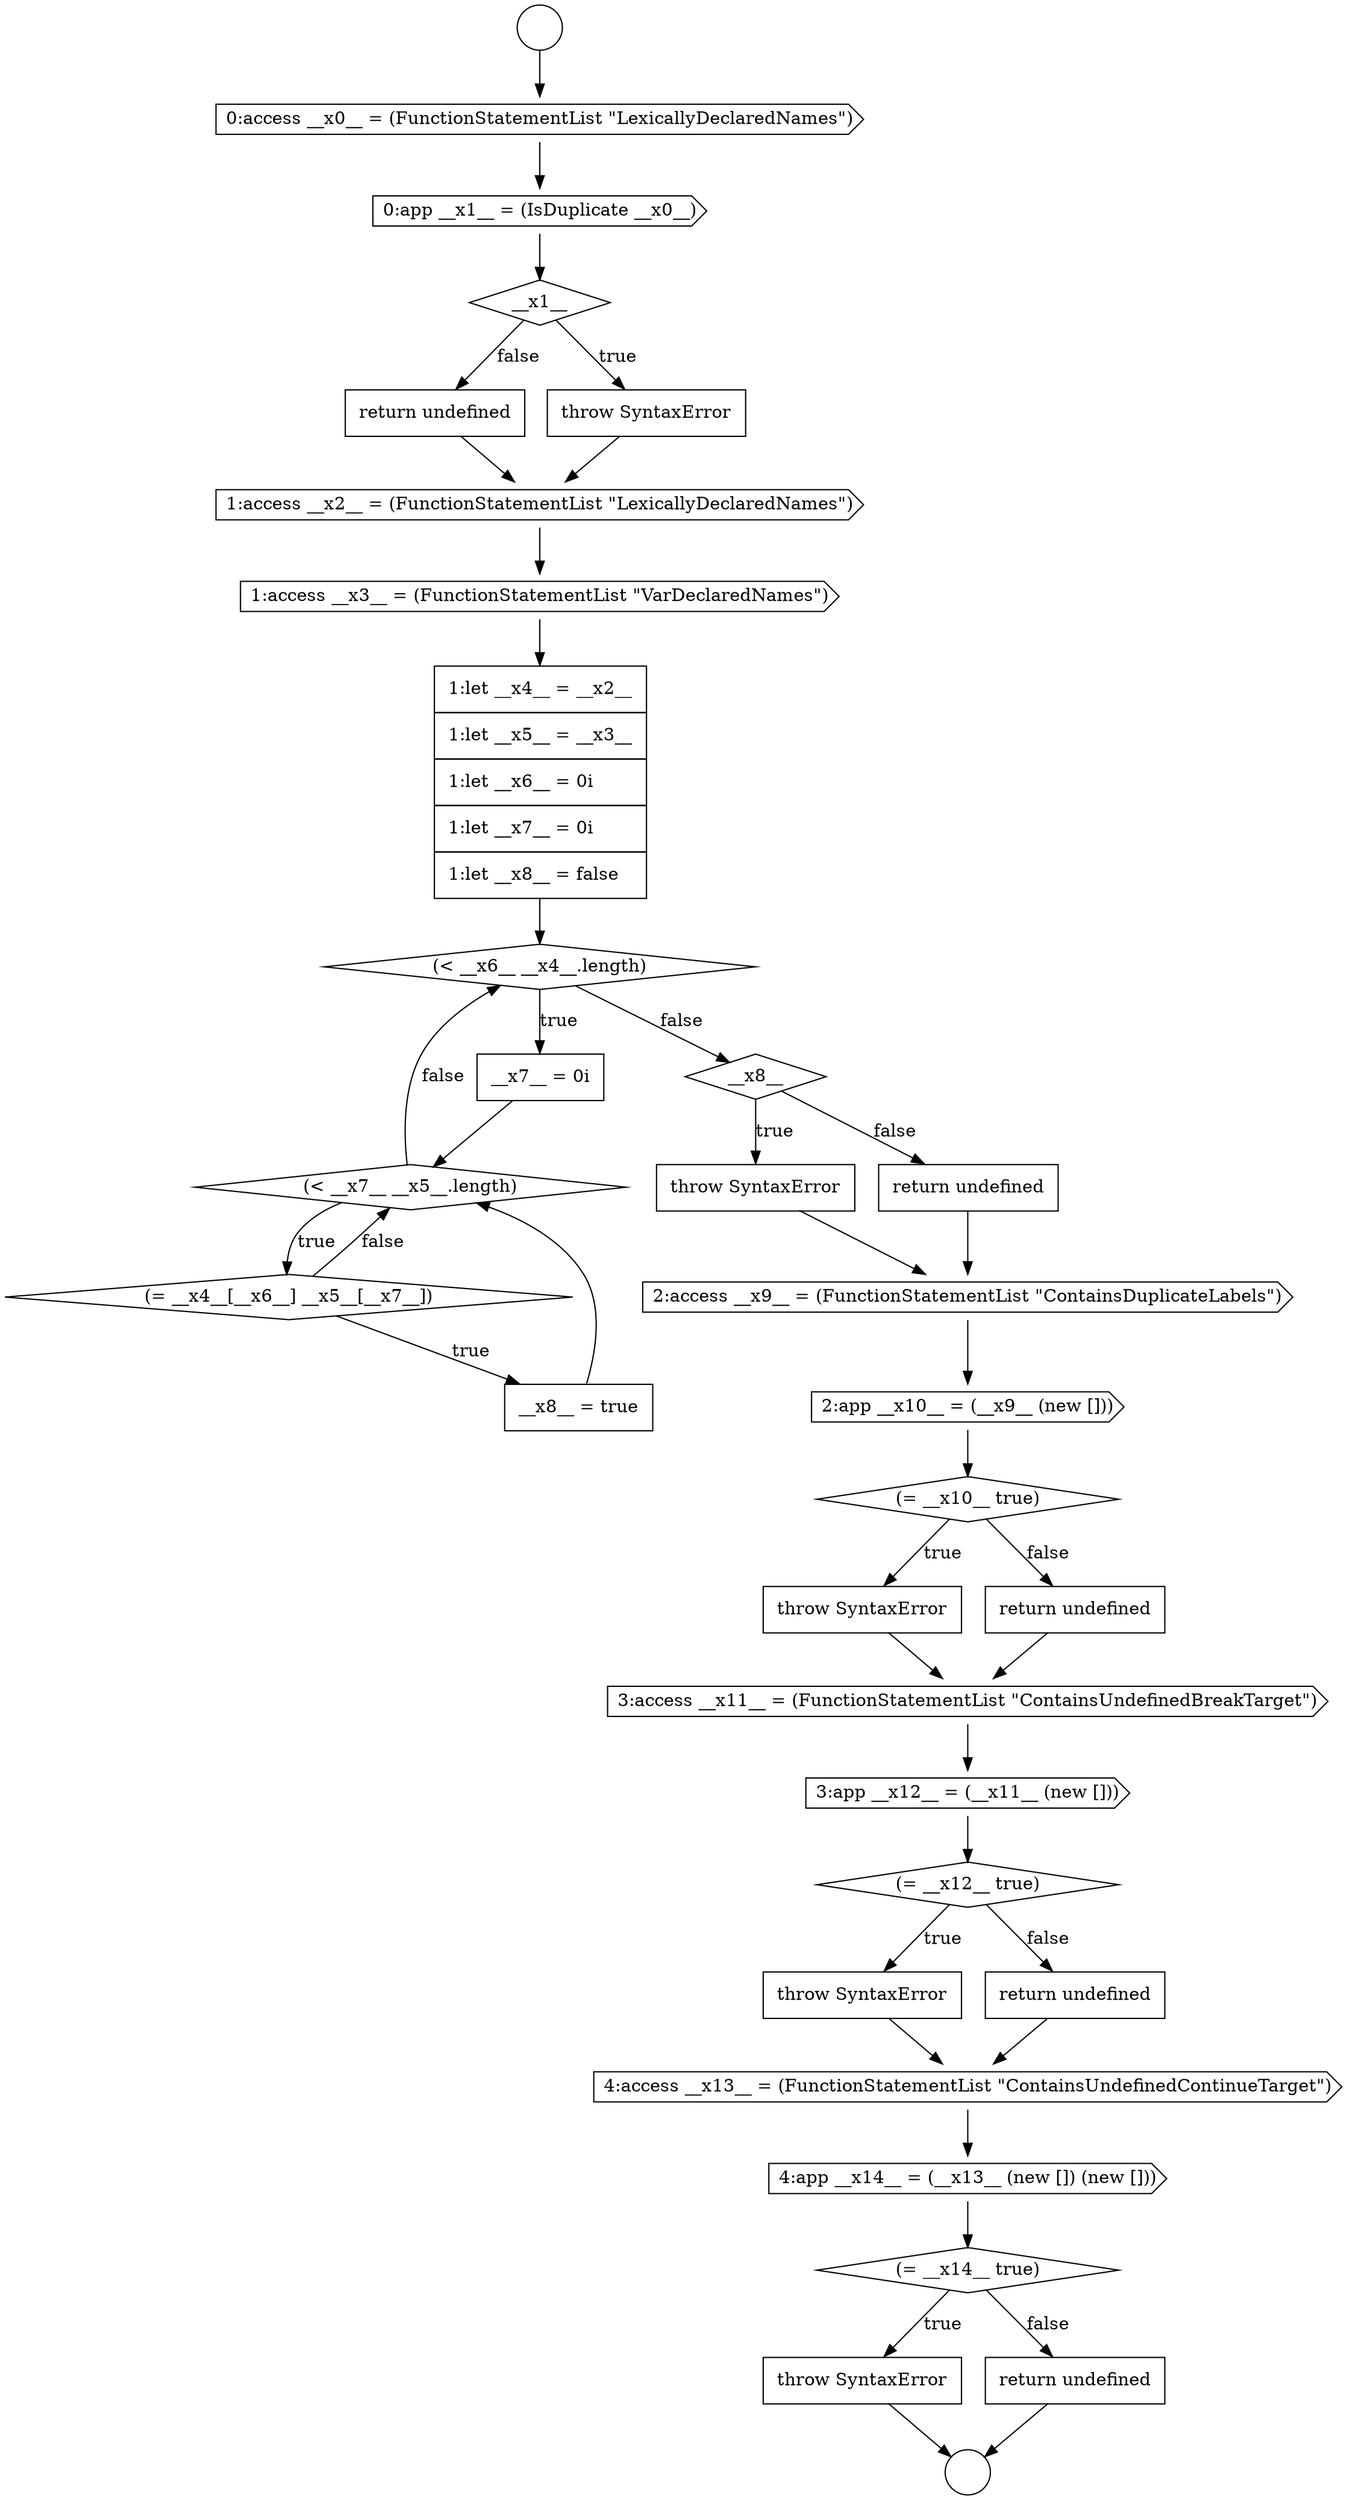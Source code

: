 digraph {
  node19148 [shape=cds, label=<<font color="black">4:app __x14__ = (__x13__ (new []) (new []))</font>> color="black" fillcolor="white" style=filled]
  node19123 [shape=diamond, label=<<font color="black">__x1__</font>> color="black" fillcolor="white" style=filled]
  node19145 [shape=none, margin=0, label=<<font color="black">
    <table border="0" cellborder="1" cellspacing="0" cellpadding="10">
      <tr><td align="left">throw SyntaxError</td></tr>
    </table>
  </font>> color="black" fillcolor="white" style=filled]
  node19122 [shape=cds, label=<<font color="black">0:app __x1__ = (IsDuplicate __x0__)</font>> color="black" fillcolor="white" style=filled]
  node19139 [shape=diamond, label=<<font color="black">(= __x10__ true)</font>> color="black" fillcolor="white" style=filled]
  node19126 [shape=cds, label=<<font color="black">1:access __x2__ = (FunctionStatementList &quot;LexicallyDeclaredNames&quot;)</font>> color="black" fillcolor="white" style=filled]
  node19149 [shape=diamond, label=<<font color="black">(= __x14__ true)</font>> color="black" fillcolor="white" style=filled]
  node19146 [shape=none, margin=0, label=<<font color="black">
    <table border="0" cellborder="1" cellspacing="0" cellpadding="10">
      <tr><td align="left">return undefined</td></tr>
    </table>
  </font>> color="black" fillcolor="white" style=filled]
  node19125 [shape=none, margin=0, label=<<font color="black">
    <table border="0" cellborder="1" cellspacing="0" cellpadding="10">
      <tr><td align="left">return undefined</td></tr>
    </table>
  </font>> color="black" fillcolor="white" style=filled]
  node19138 [shape=cds, label=<<font color="black">2:app __x10__ = (__x9__ (new []))</font>> color="black" fillcolor="white" style=filled]
  node19147 [shape=cds, label=<<font color="black">4:access __x13__ = (FunctionStatementList &quot;ContainsUndefinedContinueTarget&quot;)</font>> color="black" fillcolor="white" style=filled]
  node19124 [shape=none, margin=0, label=<<font color="black">
    <table border="0" cellborder="1" cellspacing="0" cellpadding="10">
      <tr><td align="left">throw SyntaxError</td></tr>
    </table>
  </font>> color="black" fillcolor="white" style=filled]
  node19127 [shape=cds, label=<<font color="black">1:access __x3__ = (FunctionStatementList &quot;VarDeclaredNames&quot;)</font>> color="black" fillcolor="white" style=filled]
  node19142 [shape=cds, label=<<font color="black">3:access __x11__ = (FunctionStatementList &quot;ContainsUndefinedBreakTarget&quot;)</font>> color="black" fillcolor="white" style=filled]
  node19120 [shape=circle label=" " color="black" fillcolor="white" style=filled]
  node19140 [shape=none, margin=0, label=<<font color="black">
    <table border="0" cellborder="1" cellspacing="0" cellpadding="10">
      <tr><td align="left">throw SyntaxError</td></tr>
    </table>
  </font>> color="black" fillcolor="white" style=filled]
  node19130 [shape=none, margin=0, label=<<font color="black">
    <table border="0" cellborder="1" cellspacing="0" cellpadding="10">
      <tr><td align="left">__x7__ = 0i</td></tr>
    </table>
  </font>> color="black" fillcolor="white" style=filled]
  node19131 [shape=diamond, label=<<font color="black">(&lt; __x7__ __x5__.length)</font>> color="black" fillcolor="white" style=filled]
  node19134 [shape=diamond, label=<<font color="black">__x8__</font>> color="black" fillcolor="white" style=filled]
  node19121 [shape=cds, label=<<font color="black">0:access __x0__ = (FunctionStatementList &quot;LexicallyDeclaredNames&quot;)</font>> color="black" fillcolor="white" style=filled]
  node19144 [shape=diamond, label=<<font color="black">(= __x12__ true)</font>> color="black" fillcolor="white" style=filled]
  node19135 [shape=none, margin=0, label=<<font color="black">
    <table border="0" cellborder="1" cellspacing="0" cellpadding="10">
      <tr><td align="left">throw SyntaxError</td></tr>
    </table>
  </font>> color="black" fillcolor="white" style=filled]
  node19150 [shape=none, margin=0, label=<<font color="black">
    <table border="0" cellborder="1" cellspacing="0" cellpadding="10">
      <tr><td align="left">throw SyntaxError</td></tr>
    </table>
  </font>> color="black" fillcolor="white" style=filled]
  node19133 [shape=none, margin=0, label=<<font color="black">
    <table border="0" cellborder="1" cellspacing="0" cellpadding="10">
      <tr><td align="left">__x8__ = true</td></tr>
    </table>
  </font>> color="black" fillcolor="white" style=filled]
  node19132 [shape=diamond, label=<<font color="black">(= __x4__[__x6__] __x5__[__x7__])</font>> color="black" fillcolor="white" style=filled]
  node19137 [shape=cds, label=<<font color="black">2:access __x9__ = (FunctionStatementList &quot;ContainsDuplicateLabels&quot;)</font>> color="black" fillcolor="white" style=filled]
  node19128 [shape=none, margin=0, label=<<font color="black">
    <table border="0" cellborder="1" cellspacing="0" cellpadding="10">
      <tr><td align="left">1:let __x4__ = __x2__</td></tr>
      <tr><td align="left">1:let __x5__ = __x3__</td></tr>
      <tr><td align="left">1:let __x6__ = 0i</td></tr>
      <tr><td align="left">1:let __x7__ = 0i</td></tr>
      <tr><td align="left">1:let __x8__ = false</td></tr>
    </table>
  </font>> color="black" fillcolor="white" style=filled]
  node19141 [shape=none, margin=0, label=<<font color="black">
    <table border="0" cellborder="1" cellspacing="0" cellpadding="10">
      <tr><td align="left">return undefined</td></tr>
    </table>
  </font>> color="black" fillcolor="white" style=filled]
  node19143 [shape=cds, label=<<font color="black">3:app __x12__ = (__x11__ (new []))</font>> color="black" fillcolor="white" style=filled]
  node19151 [shape=none, margin=0, label=<<font color="black">
    <table border="0" cellborder="1" cellspacing="0" cellpadding="10">
      <tr><td align="left">return undefined</td></tr>
    </table>
  </font>> color="black" fillcolor="white" style=filled]
  node19119 [shape=circle label=" " color="black" fillcolor="white" style=filled]
  node19129 [shape=diamond, label=<<font color="black">(&lt; __x6__ __x4__.length)</font>> color="black" fillcolor="white" style=filled]
  node19136 [shape=none, margin=0, label=<<font color="black">
    <table border="0" cellborder="1" cellspacing="0" cellpadding="10">
      <tr><td align="left">return undefined</td></tr>
    </table>
  </font>> color="black" fillcolor="white" style=filled]
  node19129 -> node19130 [label=<<font color="black">true</font>> color="black"]
  node19129 -> node19134 [label=<<font color="black">false</font>> color="black"]
  node19123 -> node19124 [label=<<font color="black">true</font>> color="black"]
  node19123 -> node19125 [label=<<font color="black">false</font>> color="black"]
  node19143 -> node19144 [ color="black"]
  node19139 -> node19140 [label=<<font color="black">true</font>> color="black"]
  node19139 -> node19141 [label=<<font color="black">false</font>> color="black"]
  node19124 -> node19126 [ color="black"]
  node19119 -> node19121 [ color="black"]
  node19149 -> node19150 [label=<<font color="black">true</font>> color="black"]
  node19149 -> node19151 [label=<<font color="black">false</font>> color="black"]
  node19151 -> node19120 [ color="black"]
  node19142 -> node19143 [ color="black"]
  node19137 -> node19138 [ color="black"]
  node19150 -> node19120 [ color="black"]
  node19127 -> node19128 [ color="black"]
  node19146 -> node19147 [ color="black"]
  node19133 -> node19131 [ color="black"]
  node19125 -> node19126 [ color="black"]
  node19134 -> node19135 [label=<<font color="black">true</font>> color="black"]
  node19134 -> node19136 [label=<<font color="black">false</font>> color="black"]
  node19122 -> node19123 [ color="black"]
  node19135 -> node19137 [ color="black"]
  node19148 -> node19149 [ color="black"]
  node19145 -> node19147 [ color="black"]
  node19126 -> node19127 [ color="black"]
  node19130 -> node19131 [ color="black"]
  node19128 -> node19129 [ color="black"]
  node19144 -> node19145 [label=<<font color="black">true</font>> color="black"]
  node19144 -> node19146 [label=<<font color="black">false</font>> color="black"]
  node19132 -> node19133 [label=<<font color="black">true</font>> color="black"]
  node19132 -> node19131 [label=<<font color="black">false</font>> color="black"]
  node19147 -> node19148 [ color="black"]
  node19121 -> node19122 [ color="black"]
  node19136 -> node19137 [ color="black"]
  node19131 -> node19132 [label=<<font color="black">true</font>> color="black"]
  node19131 -> node19129 [label=<<font color="black">false</font>> color="black"]
  node19141 -> node19142 [ color="black"]
  node19140 -> node19142 [ color="black"]
  node19138 -> node19139 [ color="black"]
}
